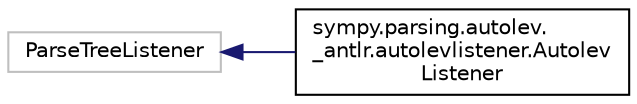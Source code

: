 digraph "Graphical Class Hierarchy"
{
 // LATEX_PDF_SIZE
  edge [fontname="Helvetica",fontsize="10",labelfontname="Helvetica",labelfontsize="10"];
  node [fontname="Helvetica",fontsize="10",shape=record];
  rankdir="LR";
  Node10336 [label="ParseTreeListener",height=0.2,width=0.4,color="grey75", fillcolor="white", style="filled",tooltip=" "];
  Node10336 -> Node0 [dir="back",color="midnightblue",fontsize="10",style="solid",fontname="Helvetica"];
  Node0 [label="sympy.parsing.autolev.\l_antlr.autolevlistener.Autolev\lListener",height=0.2,width=0.4,color="black", fillcolor="white", style="filled",URL="$classsympy_1_1parsing_1_1autolev_1_1__antlr_1_1autolevlistener_1_1AutolevListener.html",tooltip=" "];
}

